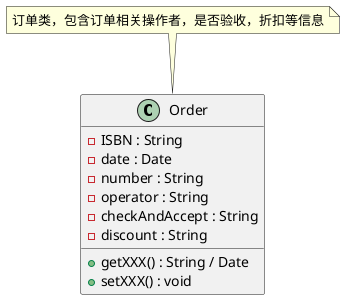 @startuml Order
 
class Order {
	-ISBN : String
	-date : Date
	-number : String
	-operator : String
	-checkAndAccept : String
	-discount : String
    
    +getXXX() : String / Date
    +setXXX() : void
}  
 
note "订单类，包含订单相关操作者，是否验收，折扣等信息" as N0
N0 .. Order
@enduml